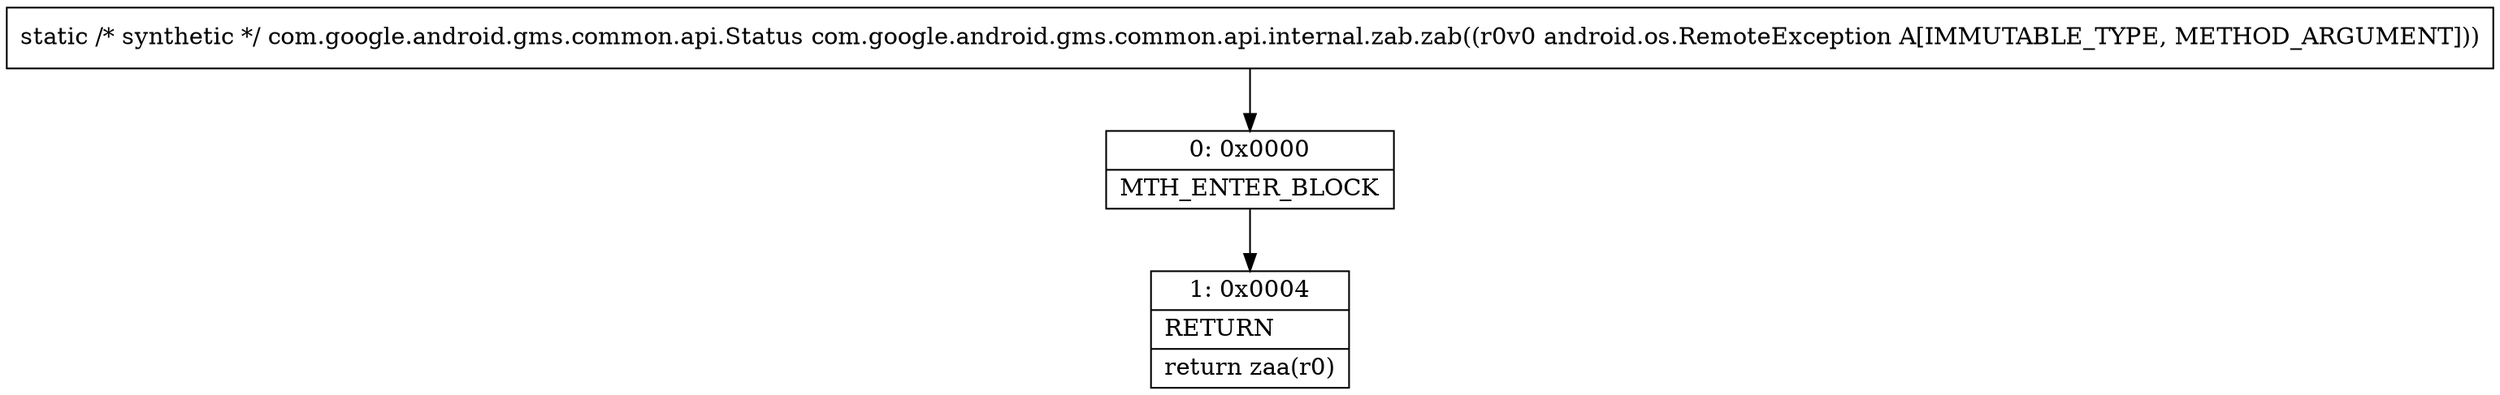 digraph "CFG forcom.google.android.gms.common.api.internal.zab.zab(Landroid\/os\/RemoteException;)Lcom\/google\/android\/gms\/common\/api\/Status;" {
Node_0 [shape=record,label="{0\:\ 0x0000|MTH_ENTER_BLOCK\l}"];
Node_1 [shape=record,label="{1\:\ 0x0004|RETURN\l|return zaa(r0)\l}"];
MethodNode[shape=record,label="{static \/* synthetic *\/ com.google.android.gms.common.api.Status com.google.android.gms.common.api.internal.zab.zab((r0v0 android.os.RemoteException A[IMMUTABLE_TYPE, METHOD_ARGUMENT])) }"];
MethodNode -> Node_0;
Node_0 -> Node_1;
}

